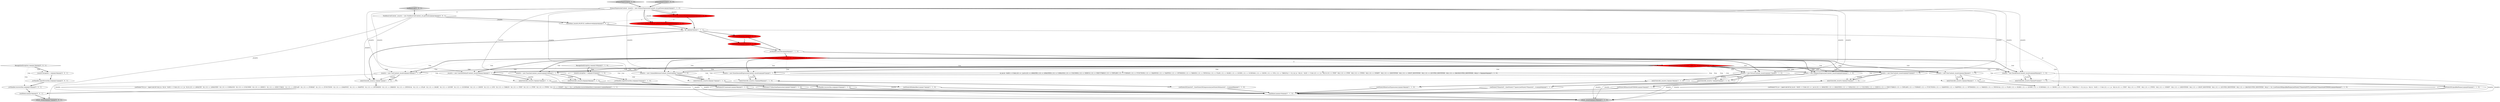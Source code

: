 digraph {
43 [style = filled, label = "_localctx.exception = re@@@101@@@['1', '1', '0']", fillcolor = white, shape = ellipse image = "AAA0AAABBB1BBB"];
7 [style = filled, label = "{setState(575)functionExpression()}@@@57@@@['1', '1', '0']", fillcolor = white, shape = ellipse image = "AAA0AAABBB1BBB"];
46 [style = filled, label = "getInterpreter().adaptivePredict(_input,78,_ctx)@@@9@@@['0', '1', '0']", fillcolor = red, shape = diamond image = "AAA1AAABBB2BBB"];
27 [style = filled, label = "_errHandler.reportError(this,re)@@@102@@@['1', '1', '0']", fillcolor = white, shape = ellipse image = "AAA0AAABBB1BBB"];
28 [style = filled, label = "{exitRule()}@@@105@@@['1', '1', '0']", fillcolor = white, shape = ellipse image = "AAA0AAABBB1BBB"];
42 [style = filled, label = "_localctx = new StarContext(_localctx)@@@38@@@['1', '1', '0']", fillcolor = white, shape = ellipse image = "AAA0AAABBB1BBB"];
44 [style = filled, label = "primaryExpression['0', '1', '0']", fillcolor = lightgray, shape = diamond image = "AAA0AAABBB2BBB"];
18 [style = filled, label = "getInterpreter().adaptivePredict(_input,82,_ctx)@@@9@@@['1', '0', '0']", fillcolor = red, shape = diamond image = "AAA1AAABBB1BBB"];
24 [style = filled, label = "enterOuterAlt(_localctx,10)@@@88@@@['1', '1', '0']", fillcolor = white, shape = ellipse image = "AAA0AAABBB1BBB"];
3 [style = filled, label = "enterRule(_localctx,56,RULE_primaryExpression)@@@4@@@['1', '0', '0']", fillcolor = red, shape = ellipse image = "AAA1AAABBB1BBB"];
36 [style = filled, label = "primaryExpression['1', '0', '0']", fillcolor = lightgray, shape = diamond image = "AAA0AAABBB1BBB"];
32 [style = filled, label = "_errHandler.sync(this)@@@8@@@['1', '1', '0']", fillcolor = white, shape = ellipse image = "AAA0AAABBB1BBB"];
20 [style = filled, label = "setState(590)@@@7@@@['1', '0', '0']", fillcolor = red, shape = ellipse image = "AAA1AAABBB1BBB"];
22 [style = filled, label = "RecognitionException re@@@100@@@['1', '1', '0']", fillcolor = white, shape = diamond image = "AAA0AAABBB1BBB"];
53 [style = filled, label = "{exitRule()}@@@24@@@['0', '0', '1']", fillcolor = white, shape = ellipse image = "AAA0AAABBB3BBB"];
17 [style = filled, label = "PrimaryExpressionContext _localctx = new PrimaryExpressionContext(_ctx,getState())@@@3@@@['1', '1', '0']", fillcolor = white, shape = ellipse image = "AAA0AAABBB1BBB"];
23 [style = filled, label = "enterOuterAlt(_localctx,7)@@@63@@@['1', '1', '0']", fillcolor = white, shape = ellipse image = "AAA0AAABBB1BBB"];
39 [style = filled, label = "_localctx = new ExtractContext(_localctx)@@@17@@@['1', '1', '0']", fillcolor = white, shape = ellipse image = "AAA0AAABBB1BBB"];
49 [style = filled, label = "_errHandler.recover(this,re)@@@22@@@['0', '0', '1']", fillcolor = white, shape = ellipse image = "AAA0AAABBB3BBB"];
12 [style = filled, label = "_localctx = new SubqueryExpressionContext(_localctx)@@@62@@@['1', '1', '0']", fillcolor = white, shape = ellipse image = "AAA0AAABBB1BBB"];
25 [style = filled, label = "_localctx = new DereferenceContext(_localctx)@@@80@@@['1', '1', '0']", fillcolor = white, shape = ellipse image = "AAA0AAABBB1BBB"];
54 [style = filled, label = "_errHandler.reportError(this,re)@@@21@@@['0', '0', '1']", fillcolor = white, shape = ellipse image = "AAA0AAABBB3BBB"];
21 [style = filled, label = "{setState(581)qualifiedName()}@@@82@@@['1', '1', '0']", fillcolor = white, shape = ellipse image = "AAA0AAABBB1BBB"];
33 [style = filled, label = "{setState(568)match(ASTERISK)}@@@33@@@['1', '1', '0']", fillcolor = white, shape = ellipse image = "AAA0AAABBB1BBB"];
15 [style = filled, label = "{setState(580)identifier()}@@@75@@@['1', '1', '0']", fillcolor = white, shape = ellipse image = "AAA0AAABBB1BBB"];
9 [style = filled, label = "enterOuterAlt(_localctx,5)@@@39@@@['1', '1', '0']", fillcolor = white, shape = ellipse image = "AAA0AAABBB1BBB"];
2 [style = filled, label = "{setState(566)extractExpression()}@@@19@@@['1', '1', '0']", fillcolor = white, shape = ellipse image = "AAA0AAABBB1BBB"];
47 [style = filled, label = "enterRule(_localctx,58,RULE_primaryExpression)@@@4@@@['0', '1', '0']", fillcolor = red, shape = ellipse image = "AAA1AAABBB2BBB"];
6 [style = filled, label = "_localctx = new CastContext(_localctx)@@@10@@@['1', '1', '0']", fillcolor = white, shape = ellipse image = "AAA0AAABBB1BBB"];
10 [style = filled, label = "{setState(572)_la = _input.LA(1)if ((((_la) & ~0x3f) == 0 && ((1L << _la) & ((1L << ANALYZE) | (1L << ANALYZED) | (1L << CATALOGS) | (1L << COLUMNS) | (1L << DEBUG) | (1L << EXECUTABLE) | (1L << EXPLAIN) | (1L << FORMAT) | (1L << FUNCTIONS) | (1L << GRAPHVIZ) | (1L << MAPPED) | (1L << OPTIMIZED) | (1L << PARSED) | (1L << PHYSICAL) | (1L << PLAN) | (1L << RLIKE) | (1L << QUERY) | (1L << SCHEMAS) | (1L << SHOW) | (1L << SYS) | (1L << TABLES))) != 0) || ((((_la - 64)) & ~0x3f) == 0 && ((1L << (_la - 64)) & ((1L << (TEXT - 64)) | (1L << (TYPE - 64)) | (1L << (TYPES - 64)) | (1L << (VERIFY - 64)) | (1L << (IDENTIFIER - 64)) | (1L << (DIGIT_IDENTIFIER - 64)) | (1L << (QUOTED_IDENTIFIER - 64)) | (1L << (BACKQUOTED_IDENTIFIER - 64)))) != 0)) {{setState(569)qualifiedName()setState(570)match(DOT)}}setState(574)match(ASTERISK)}@@@40@@@['1', '1', '0']", fillcolor = white, shape = ellipse image = "AAA0AAABBB1BBB"];
14 [style = filled, label = "{setState(725)_la = _input.LA(1)if (!(((((_la - 6)) & ~0x3f) == 0 && ((1L << (_la - 6)) & ((1L << (ANALYZE - 6)) | (1L << (ANALYZED - 6)) | (1L << (CATALOGS - 6)) | (1L << (COLUMNS - 6)) | (1L << (DEBUG - 6)) | (1L << (EXECUTABLE - 6)) | (1L << (EXPLAIN - 6)) | (1L << (FORMAT - 6)) | (1L << (FUNCTIONS - 6)) | (1L << (GRAPHVIZ - 6)) | (1L << (MAPPED - 6)) | (1L << (OPTIMIZED - 6)) | (1L << (PARSED - 6)) | (1L << (PHYSICAL - 6)) | (1L << (PLAN - 6)) | (1L << (RLIKE - 6)) | (1L << (QUERY - 6)) | (1L << (SCHEMAS - 6)) | (1L << (SHOW - 6)) | (1L << (SYS - 6)) | (1L << (TABLES - 6)) | (1L << (TEXT - 6)) | (1L << (TYPE - 6)) | (1L << (TYPES - 6)) | (1L << (VERIFY - 6)))) != 0))) {_errHandler.recoverInline(this)}{consume()}}@@@8@@@['1', '1', '1']", fillcolor = white, shape = ellipse image = "AAA0AAABBB1BBB"];
37 [style = filled, label = "enterOuterAlt(_localctx,2)@@@18@@@['1', '1', '0']", fillcolor = white, shape = ellipse image = "AAA0AAABBB1BBB"];
19 [style = filled, label = "return _localctx@@@108@@@['1', '1', '0']", fillcolor = lightgray, shape = ellipse image = "AAA0AAABBB1BBB"];
29 [style = filled, label = "_localctx = new FunctionContext(_localctx)@@@55@@@['1', '1', '0']", fillcolor = white, shape = ellipse image = "AAA0AAABBB1BBB"];
26 [style = filled, label = "(((_la) & ~0x3f) == 0 && ((1L << _la) & ((1L << ANALYZE) | (1L << ANALYZED) | (1L << CATALOGS) | (1L << COLUMNS) | (1L << DEBUG) | (1L << EXECUTABLE) | (1L << EXPLAIN) | (1L << FORMAT) | (1L << FUNCTIONS) | (1L << GRAPHVIZ) | (1L << MAPPED) | (1L << OPTIMIZED) | (1L << PARSED) | (1L << PHYSICAL) | (1L << PLAN) | (1L << RLIKE) | (1L << QUERY) | (1L << SCHEMAS) | (1L << SHOW) | (1L << SYS) | (1L << TABLES))) != 0) || ((((_la - 64)) & ~0x3f) == 0 && ((1L << (_la - 64)) & ((1L << (TEXT - 64)) | (1L << (TYPE - 64)) | (1L << (TYPES - 64)) | (1L << (VERIFY - 64)) | (1L << (IDENTIFIER - 64)) | (1L << (DIGIT_IDENTIFIER - 64)) | (1L << (QUOTED_IDENTIFIER - 64)) | (1L << (BACKQUOTED_IDENTIFIER - 64)))) != 0)@@@43@@@['1', '1', '0']", fillcolor = white, shape = diamond image = "AAA0AAABBB1BBB"];
51 [style = filled, label = "return _localctx@@@27@@@['0', '0', '1']", fillcolor = lightgray, shape = ellipse image = "AAA0AAABBB3BBB"];
40 [style = filled, label = "_localctx = new ColumnReferenceContext(_localctx)@@@73@@@['1', '1', '0']", fillcolor = white, shape = ellipse image = "AAA0AAABBB1BBB"];
45 [style = filled, label = "setState(586)@@@7@@@['0', '1', '0']", fillcolor = red, shape = ellipse image = "AAA1AAABBB2BBB"];
52 [style = filled, label = "NonReservedContext _localctx = new NonReservedContext(_ctx,getState())@@@3@@@['0', '0', '1']", fillcolor = white, shape = ellipse image = "AAA0AAABBB3BBB"];
34 [style = filled, label = "_localctx = new ConstantDefaultContext(_localctx)@@@24@@@['1', '1', '0']", fillcolor = white, shape = ellipse image = "AAA0AAABBB1BBB"];
0 [style = filled, label = "{setState(582)match(T__0)setState(583)expression()setState(584)match(T__1)}@@@89@@@['1', '1', '0']", fillcolor = white, shape = ellipse image = "AAA0AAABBB1BBB"];
4 [style = filled, label = "{setState(576)match(T__0)setState(577)query()setState(578)match(T__1)}@@@64@@@['1', '1', '0']", fillcolor = white, shape = ellipse image = "AAA0AAABBB1BBB"];
16 [style = filled, label = "enterOuterAlt(_localctx,8)@@@74@@@['1', '1', '0']", fillcolor = white, shape = ellipse image = "AAA0AAABBB1BBB"];
31 [style = filled, label = "enterOuterAlt(_localctx,4)@@@32@@@['1', '1', '0']", fillcolor = white, shape = ellipse image = "AAA0AAABBB1BBB"];
41 [style = filled, label = "{setState(567)constant()}@@@26@@@['1', '1', '0']", fillcolor = white, shape = ellipse image = "AAA0AAABBB1BBB"];
48 [style = filled, label = "RecognitionException re@@@19@@@['0', '0', '1']", fillcolor = white, shape = diamond image = "AAA0AAABBB3BBB"];
38 [style = filled, label = "int _la@@@5@@@['1', '1', '1']", fillcolor = white, shape = ellipse image = "AAA0AAABBB1BBB"];
13 [style = filled, label = "enterOuterAlt(_localctx,3)@@@25@@@['1', '1', '0']", fillcolor = white, shape = ellipse image = "AAA0AAABBB1BBB"];
30 [style = filled, label = "_localctx = new StarContext(_localctx)@@@31@@@['1', '1', '0']", fillcolor = white, shape = ellipse image = "AAA0AAABBB1BBB"];
1 [style = filled, label = "enterOuterAlt(_localctx,6)@@@56@@@['1', '1', '0']", fillcolor = white, shape = ellipse image = "AAA0AAABBB1BBB"];
35 [style = filled, label = "enterOuterAlt(_localctx,9)@@@81@@@['1', '1', '0']", fillcolor = white, shape = ellipse image = "AAA0AAABBB1BBB"];
56 [style = filled, label = "enterRule(_localctx,94,RULE_nonReserved)@@@4@@@['0', '0', '1']", fillcolor = white, shape = ellipse image = "AAA0AAABBB3BBB"];
5 [style = filled, label = "enterOuterAlt(_localctx,1)@@@7@@@['1', '1', '1']", fillcolor = white, shape = ellipse image = "AAA0AAABBB1BBB"];
55 [style = filled, label = "nonReserved['0', '0', '1']", fillcolor = lightgray, shape = diamond image = "AAA0AAABBB3BBB"];
8 [style = filled, label = "_errHandler.recover(this,re)@@@103@@@['1', '1', '0']", fillcolor = white, shape = ellipse image = "AAA0AAABBB1BBB"];
50 [style = filled, label = "_localctx.exception = re@@@20@@@['0', '0', '1']", fillcolor = white, shape = ellipse image = "AAA0AAABBB3BBB"];
11 [style = filled, label = "_localctx = new ParenthesizedExpressionContext(_localctx)@@@87@@@['1', '1', '0']", fillcolor = white, shape = ellipse image = "AAA0AAABBB1BBB"];
39->19 [style = solid, label="_localctx"];
18->30 [style = dotted, label="true"];
18->35 [style = dotted, label="true"];
46->37 [style = dotted, label="true"];
34->13 [style = solid, label="_localctx"];
46->34 [style = bold, label=""];
46->25 [style = bold, label=""];
18->42 [style = dotted, label="true"];
42->9 [style = bold, label=""];
18->30 [style = bold, label=""];
46->12 [style = dotted, label="true"];
46->24 [style = dotted, label="true"];
14->28 [style = bold, label=""];
18->46 [style = dashed, label="0"];
17->40 [style = solid, label="_localctx"];
9->10 [style = bold, label=""];
3->38 [style = bold, label=""];
17->52 [style = dashed, label="0"];
25->35 [style = bold, label=""];
18->37 [style = dotted, label="true"];
18->34 [style = dotted, label="true"];
21->28 [style = bold, label=""];
6->19 [style = solid, label="_localctx"];
41->28 [style = bold, label=""];
52->5 [style = solid, label="_localctx"];
40->16 [style = bold, label=""];
18->39 [style = dotted, label="true"];
40->19 [style = solid, label="_localctx"];
46->13 [style = dotted, label="true"];
34->19 [style = solid, label="_localctx"];
36->17 [style = bold, label=""];
32->18 [style = bold, label=""];
29->1 [style = bold, label=""];
50->54 [style = bold, label=""];
2->28 [style = bold, label=""];
46->30 [style = dotted, label="true"];
29->1 [style = solid, label="_localctx"];
48->54 [style = dotted, label="true"];
18->13 [style = dotted, label="true"];
18->23 [style = dotted, label="true"];
46->42 [style = bold, label=""];
8->28 [style = bold, label=""];
56->38 [style = bold, label=""];
46->40 [style = dotted, label="true"];
54->49 [style = bold, label=""];
46->29 [style = dotted, label="true"];
18->16 [style = dotted, label="true"];
46->5 [style = dotted, label="true"];
24->0 [style = bold, label=""];
33->28 [style = bold, label=""];
46->6 [style = bold, label=""];
22->43 [style = bold, label=""];
18->11 [style = bold, label=""];
18->12 [style = bold, label=""];
46->31 [style = dotted, label="true"];
48->50 [style = bold, label=""];
22->43 [style = dotted, label="true"];
3->56 [style = dashed, label="0"];
38->45 [style = bold, label=""];
17->34 [style = solid, label="_localctx"];
17->25 [style = solid, label="_localctx"];
46->39 [style = bold, label=""];
44->17 [style = bold, label=""];
35->21 [style = bold, label=""];
17->3 [style = solid, label="_localctx"];
18->6 [style = dotted, label="true"];
12->19 [style = solid, label="_localctx"];
30->31 [style = solid, label="_localctx"];
18->11 [style = dotted, label="true"];
46->16 [style = dotted, label="true"];
42->19 [style = solid, label="_localctx"];
11->19 [style = solid, label="_localctx"];
18->26 [style = dotted, label="true"];
31->33 [style = bold, label=""];
43->27 [style = bold, label=""];
40->16 [style = solid, label="_localctx"];
28->19 [style = bold, label=""];
18->25 [style = bold, label=""];
12->23 [style = solid, label="_localctx"];
18->5 [style = dotted, label="true"];
46->40 [style = bold, label=""];
27->8 [style = bold, label=""];
46->25 [style = dotted, label="true"];
18->29 [style = dotted, label="true"];
39->37 [style = bold, label=""];
38->5 [style = bold, label=""];
38->10 [style = solid, label="_la"];
52->51 [style = solid, label="_localctx"];
38->20 [style = bold, label=""];
52->56 [style = solid, label="_localctx"];
32->46 [style = bold, label=""];
46->35 [style = dotted, label="true"];
18->34 [style = bold, label=""];
18->40 [style = bold, label=""];
18->1 [style = dotted, label="true"];
17->12 [style = solid, label="_localctx"];
39->37 [style = solid, label="_localctx"];
18->24 [style = dotted, label="true"];
45->32 [style = bold, label=""];
6->5 [style = solid, label="_localctx"];
11->24 [style = bold, label=""];
1->7 [style = bold, label=""];
46->29 [style = bold, label=""];
13->41 [style = bold, label=""];
6->5 [style = bold, label=""];
25->35 [style = solid, label="_localctx"];
46->30 [style = bold, label=""];
7->28 [style = bold, label=""];
18->39 [style = bold, label=""];
15->28 [style = bold, label=""];
18->6 [style = bold, label=""];
30->31 [style = bold, label=""];
17->6 [style = solid, label="_localctx"];
17->42 [style = solid, label="_localctx"];
17->11 [style = solid, label="_localctx"];
18->9 [style = dotted, label="true"];
22->27 [style = dotted, label="true"];
17->3 [style = bold, label=""];
37->2 [style = bold, label=""];
29->19 [style = solid, label="_localctx"];
46->11 [style = dotted, label="true"];
55->52 [style = bold, label=""];
14->53 [style = bold, label=""];
17->47 [style = solid, label="_localctx"];
16->15 [style = bold, label=""];
10->28 [style = bold, label=""];
46->1 [style = dotted, label="true"];
46->12 [style = bold, label=""];
53->51 [style = bold, label=""];
18->25 [style = dotted, label="true"];
46->23 [style = dotted, label="true"];
48->50 [style = dotted, label="true"];
20->45 [style = dashed, label="0"];
17->47 [style = bold, label=""];
17->29 [style = solid, label="_localctx"];
34->13 [style = bold, label=""];
23->4 [style = bold, label=""];
20->32 [style = bold, label=""];
30->19 [style = solid, label="_localctx"];
52->56 [style = bold, label=""];
18->40 [style = dotted, label="true"];
5->14 [style = bold, label=""];
42->9 [style = solid, label="_localctx"];
47->38 [style = bold, label=""];
48->49 [style = dotted, label="true"];
4->28 [style = bold, label=""];
46->9 [style = dotted, label="true"];
46->11 [style = bold, label=""];
46->26 [style = dotted, label="true"];
49->53 [style = bold, label=""];
25->19 [style = solid, label="_localctx"];
17->39 [style = solid, label="_localctx"];
46->34 [style = dotted, label="true"];
18->29 [style = bold, label=""];
22->8 [style = dotted, label="true"];
18->12 [style = dotted, label="true"];
46->39 [style = dotted, label="true"];
46->42 [style = dotted, label="true"];
12->23 [style = bold, label=""];
17->30 [style = solid, label="_localctx"];
11->24 [style = solid, label="_localctx"];
18->31 [style = dotted, label="true"];
46->6 [style = dotted, label="true"];
0->28 [style = bold, label=""];
18->42 [style = bold, label=""];
3->47 [style = dashed, label="0"];
}
